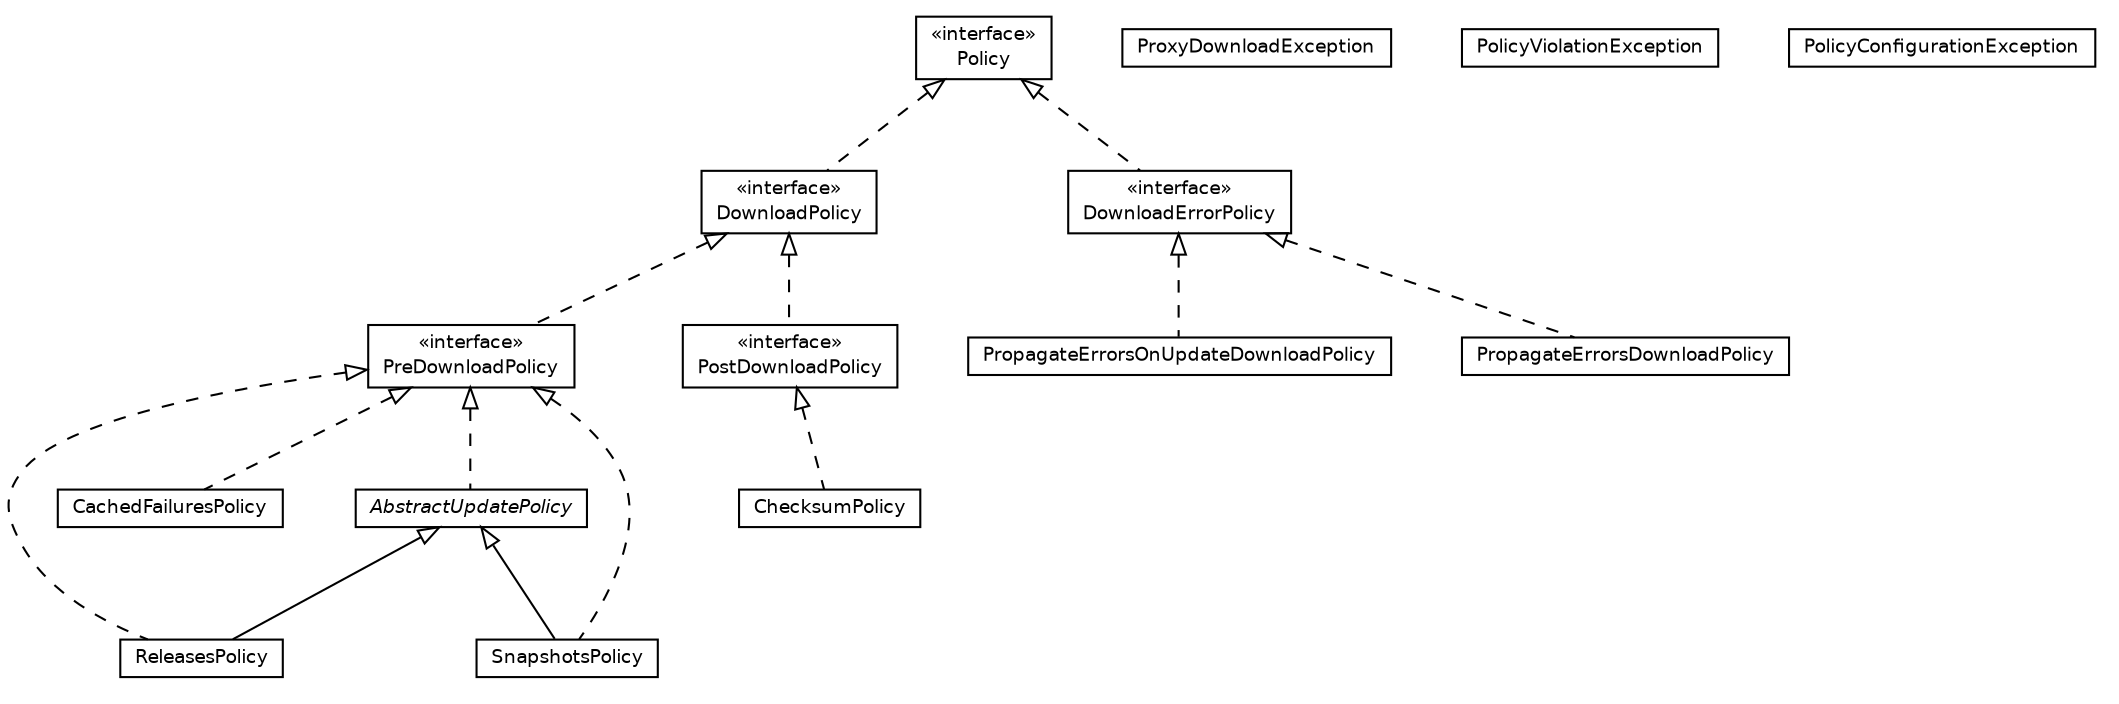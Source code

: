 #!/usr/local/bin/dot
#
# Class diagram 
# Generated by UmlGraph version 4.6 (http://www.spinellis.gr/sw/umlgraph)
#

digraph G {
	edge [fontname="Helvetica",fontsize=10,labelfontname="Helvetica",labelfontsize=10];
	node [fontname="Helvetica",fontsize=10,shape=plaintext];
	// org.apache.maven.archiva.policies.SnapshotsPolicy
	c1139 [label=<<table border="0" cellborder="1" cellspacing="0" cellpadding="2" port="p" href="./SnapshotsPolicy.html">
		<tr><td><table border="0" cellspacing="0" cellpadding="1">
			<tr><td> SnapshotsPolicy </td></tr>
		</table></td></tr>
		</table>>, fontname="Helvetica", fontcolor="black", fontsize=9.0];
	// org.apache.maven.archiva.policies.ReleasesPolicy
	c1140 [label=<<table border="0" cellborder="1" cellspacing="0" cellpadding="2" port="p" href="./ReleasesPolicy.html">
		<tr><td><table border="0" cellspacing="0" cellpadding="1">
			<tr><td> ReleasesPolicy </td></tr>
		</table></td></tr>
		</table>>, fontname="Helvetica", fontcolor="black", fontsize=9.0];
	// org.apache.maven.archiva.policies.ProxyDownloadException
	c1141 [label=<<table border="0" cellborder="1" cellspacing="0" cellpadding="2" port="p" href="./ProxyDownloadException.html">
		<tr><td><table border="0" cellspacing="0" cellpadding="1">
			<tr><td> ProxyDownloadException </td></tr>
		</table></td></tr>
		</table>>, fontname="Helvetica", fontcolor="black", fontsize=9.0];
	// org.apache.maven.archiva.policies.PropagateErrorsOnUpdateDownloadPolicy
	c1142 [label=<<table border="0" cellborder="1" cellspacing="0" cellpadding="2" port="p" href="./PropagateErrorsOnUpdateDownloadPolicy.html">
		<tr><td><table border="0" cellspacing="0" cellpadding="1">
			<tr><td> PropagateErrorsOnUpdateDownloadPolicy </td></tr>
		</table></td></tr>
		</table>>, fontname="Helvetica", fontcolor="black", fontsize=9.0];
	// org.apache.maven.archiva.policies.PropagateErrorsDownloadPolicy
	c1143 [label=<<table border="0" cellborder="1" cellspacing="0" cellpadding="2" port="p" href="./PropagateErrorsDownloadPolicy.html">
		<tr><td><table border="0" cellspacing="0" cellpadding="1">
			<tr><td> PropagateErrorsDownloadPolicy </td></tr>
		</table></td></tr>
		</table>>, fontname="Helvetica", fontcolor="black", fontsize=9.0];
	// org.apache.maven.archiva.policies.PreDownloadPolicy
	c1144 [label=<<table border="0" cellborder="1" cellspacing="0" cellpadding="2" port="p" href="./PreDownloadPolicy.html">
		<tr><td><table border="0" cellspacing="0" cellpadding="1">
			<tr><td> &laquo;interface&raquo; </td></tr>
			<tr><td> PreDownloadPolicy </td></tr>
		</table></td></tr>
		</table>>, fontname="Helvetica", fontcolor="black", fontsize=9.0];
	// org.apache.maven.archiva.policies.PostDownloadPolicy
	c1145 [label=<<table border="0" cellborder="1" cellspacing="0" cellpadding="2" port="p" href="./PostDownloadPolicy.html">
		<tr><td><table border="0" cellspacing="0" cellpadding="1">
			<tr><td> &laquo;interface&raquo; </td></tr>
			<tr><td> PostDownloadPolicy </td></tr>
		</table></td></tr>
		</table>>, fontname="Helvetica", fontcolor="black", fontsize=9.0];
	// org.apache.maven.archiva.policies.PolicyViolationException
	c1146 [label=<<table border="0" cellborder="1" cellspacing="0" cellpadding="2" port="p" href="./PolicyViolationException.html">
		<tr><td><table border="0" cellspacing="0" cellpadding="1">
			<tr><td> PolicyViolationException </td></tr>
		</table></td></tr>
		</table>>, fontname="Helvetica", fontcolor="black", fontsize=9.0];
	// org.apache.maven.archiva.policies.PolicyConfigurationException
	c1147 [label=<<table border="0" cellborder="1" cellspacing="0" cellpadding="2" port="p" href="./PolicyConfigurationException.html">
		<tr><td><table border="0" cellspacing="0" cellpadding="1">
			<tr><td> PolicyConfigurationException </td></tr>
		</table></td></tr>
		</table>>, fontname="Helvetica", fontcolor="black", fontsize=9.0];
	// org.apache.maven.archiva.policies.Policy
	c1148 [label=<<table border="0" cellborder="1" cellspacing="0" cellpadding="2" port="p" href="./Policy.html">
		<tr><td><table border="0" cellspacing="0" cellpadding="1">
			<tr><td> &laquo;interface&raquo; </td></tr>
			<tr><td> Policy </td></tr>
		</table></td></tr>
		</table>>, fontname="Helvetica", fontcolor="black", fontsize=9.0];
	// org.apache.maven.archiva.policies.DownloadPolicy
	c1149 [label=<<table border="0" cellborder="1" cellspacing="0" cellpadding="2" port="p" href="./DownloadPolicy.html">
		<tr><td><table border="0" cellspacing="0" cellpadding="1">
			<tr><td> &laquo;interface&raquo; </td></tr>
			<tr><td> DownloadPolicy </td></tr>
		</table></td></tr>
		</table>>, fontname="Helvetica", fontcolor="black", fontsize=9.0];
	// org.apache.maven.archiva.policies.DownloadErrorPolicy
	c1150 [label=<<table border="0" cellborder="1" cellspacing="0" cellpadding="2" port="p" href="./DownloadErrorPolicy.html">
		<tr><td><table border="0" cellspacing="0" cellpadding="1">
			<tr><td> &laquo;interface&raquo; </td></tr>
			<tr><td> DownloadErrorPolicy </td></tr>
		</table></td></tr>
		</table>>, fontname="Helvetica", fontcolor="black", fontsize=9.0];
	// org.apache.maven.archiva.policies.ChecksumPolicy
	c1151 [label=<<table border="0" cellborder="1" cellspacing="0" cellpadding="2" port="p" href="./ChecksumPolicy.html">
		<tr><td><table border="0" cellspacing="0" cellpadding="1">
			<tr><td> ChecksumPolicy </td></tr>
		</table></td></tr>
		</table>>, fontname="Helvetica", fontcolor="black", fontsize=9.0];
	// org.apache.maven.archiva.policies.CachedFailuresPolicy
	c1152 [label=<<table border="0" cellborder="1" cellspacing="0" cellpadding="2" port="p" href="./CachedFailuresPolicy.html">
		<tr><td><table border="0" cellspacing="0" cellpadding="1">
			<tr><td> CachedFailuresPolicy </td></tr>
		</table></td></tr>
		</table>>, fontname="Helvetica", fontcolor="black", fontsize=9.0];
	// org.apache.maven.archiva.policies.AbstractUpdatePolicy
	c1153 [label=<<table border="0" cellborder="1" cellspacing="0" cellpadding="2" port="p" href="./AbstractUpdatePolicy.html">
		<tr><td><table border="0" cellspacing="0" cellpadding="1">
			<tr><td><font face="Helvetica-Oblique"> AbstractUpdatePolicy </font></td></tr>
		</table></td></tr>
		</table>>, fontname="Helvetica", fontcolor="black", fontsize=9.0];
	//org.apache.maven.archiva.policies.SnapshotsPolicy extends org.apache.maven.archiva.policies.AbstractUpdatePolicy
	c1153:p -> c1139:p [dir=back,arrowtail=empty];
	//org.apache.maven.archiva.policies.SnapshotsPolicy implements org.apache.maven.archiva.policies.PreDownloadPolicy
	c1144:p -> c1139:p [dir=back,arrowtail=empty,style=dashed];
	//org.apache.maven.archiva.policies.ReleasesPolicy extends org.apache.maven.archiva.policies.AbstractUpdatePolicy
	c1153:p -> c1140:p [dir=back,arrowtail=empty];
	//org.apache.maven.archiva.policies.ReleasesPolicy implements org.apache.maven.archiva.policies.PreDownloadPolicy
	c1144:p -> c1140:p [dir=back,arrowtail=empty,style=dashed];
	//org.apache.maven.archiva.policies.PropagateErrorsOnUpdateDownloadPolicy implements org.apache.maven.archiva.policies.DownloadErrorPolicy
	c1150:p -> c1142:p [dir=back,arrowtail=empty,style=dashed];
	//org.apache.maven.archiva.policies.PropagateErrorsDownloadPolicy implements org.apache.maven.archiva.policies.DownloadErrorPolicy
	c1150:p -> c1143:p [dir=back,arrowtail=empty,style=dashed];
	//org.apache.maven.archiva.policies.PreDownloadPolicy implements org.apache.maven.archiva.policies.DownloadPolicy
	c1149:p -> c1144:p [dir=back,arrowtail=empty,style=dashed];
	//org.apache.maven.archiva.policies.PostDownloadPolicy implements org.apache.maven.archiva.policies.DownloadPolicy
	c1149:p -> c1145:p [dir=back,arrowtail=empty,style=dashed];
	//org.apache.maven.archiva.policies.DownloadPolicy implements org.apache.maven.archiva.policies.Policy
	c1148:p -> c1149:p [dir=back,arrowtail=empty,style=dashed];
	//org.apache.maven.archiva.policies.DownloadErrorPolicy implements org.apache.maven.archiva.policies.Policy
	c1148:p -> c1150:p [dir=back,arrowtail=empty,style=dashed];
	//org.apache.maven.archiva.policies.ChecksumPolicy implements org.apache.maven.archiva.policies.PostDownloadPolicy
	c1145:p -> c1151:p [dir=back,arrowtail=empty,style=dashed];
	//org.apache.maven.archiva.policies.CachedFailuresPolicy implements org.apache.maven.archiva.policies.PreDownloadPolicy
	c1144:p -> c1152:p [dir=back,arrowtail=empty,style=dashed];
	//org.apache.maven.archiva.policies.AbstractUpdatePolicy implements org.apache.maven.archiva.policies.PreDownloadPolicy
	c1144:p -> c1153:p [dir=back,arrowtail=empty,style=dashed];
}

